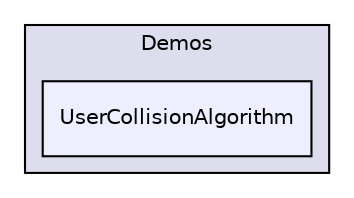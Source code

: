 digraph "bullet/bullet-2.82-r2704/Demos/UserCollisionAlgorithm" {
  compound=true
  node [ fontsize="10", fontname="Helvetica"];
  edge [ labelfontsize="10", labelfontname="Helvetica"];
  subgraph clusterdir_fbeee990c6fb95278eb756dfe9f9c37f {
    graph [ bgcolor="#ddddee", pencolor="black", label="Demos" fontname="Helvetica", fontsize="10", URL="dir_fbeee990c6fb95278eb756dfe9f9c37f.html"]
  dir_20d4aab0b1a6f06e1700360ccb30d416 [shape=box, label="UserCollisionAlgorithm", style="filled", fillcolor="#eeeeff", pencolor="black", URL="dir_20d4aab0b1a6f06e1700360ccb30d416.html"];
  }
}
